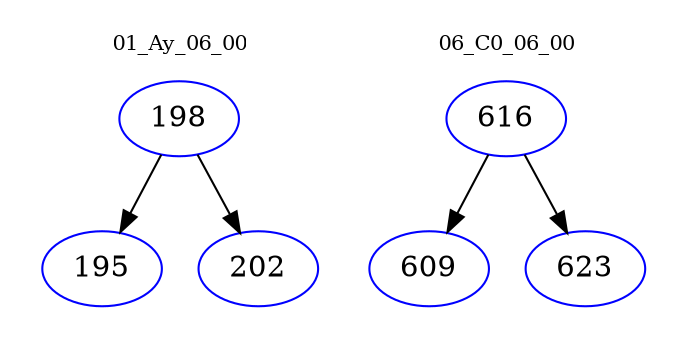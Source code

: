 digraph{
subgraph cluster_0 {
color = white
label = "01_Ay_06_00";
fontsize=10;
T0_198 [label="198", color="blue"]
T0_198 -> T0_195 [color="black"]
T0_195 [label="195", color="blue"]
T0_198 -> T0_202 [color="black"]
T0_202 [label="202", color="blue"]
}
subgraph cluster_1 {
color = white
label = "06_C0_06_00";
fontsize=10;
T1_616 [label="616", color="blue"]
T1_616 -> T1_609 [color="black"]
T1_609 [label="609", color="blue"]
T1_616 -> T1_623 [color="black"]
T1_623 [label="623", color="blue"]
}
}
